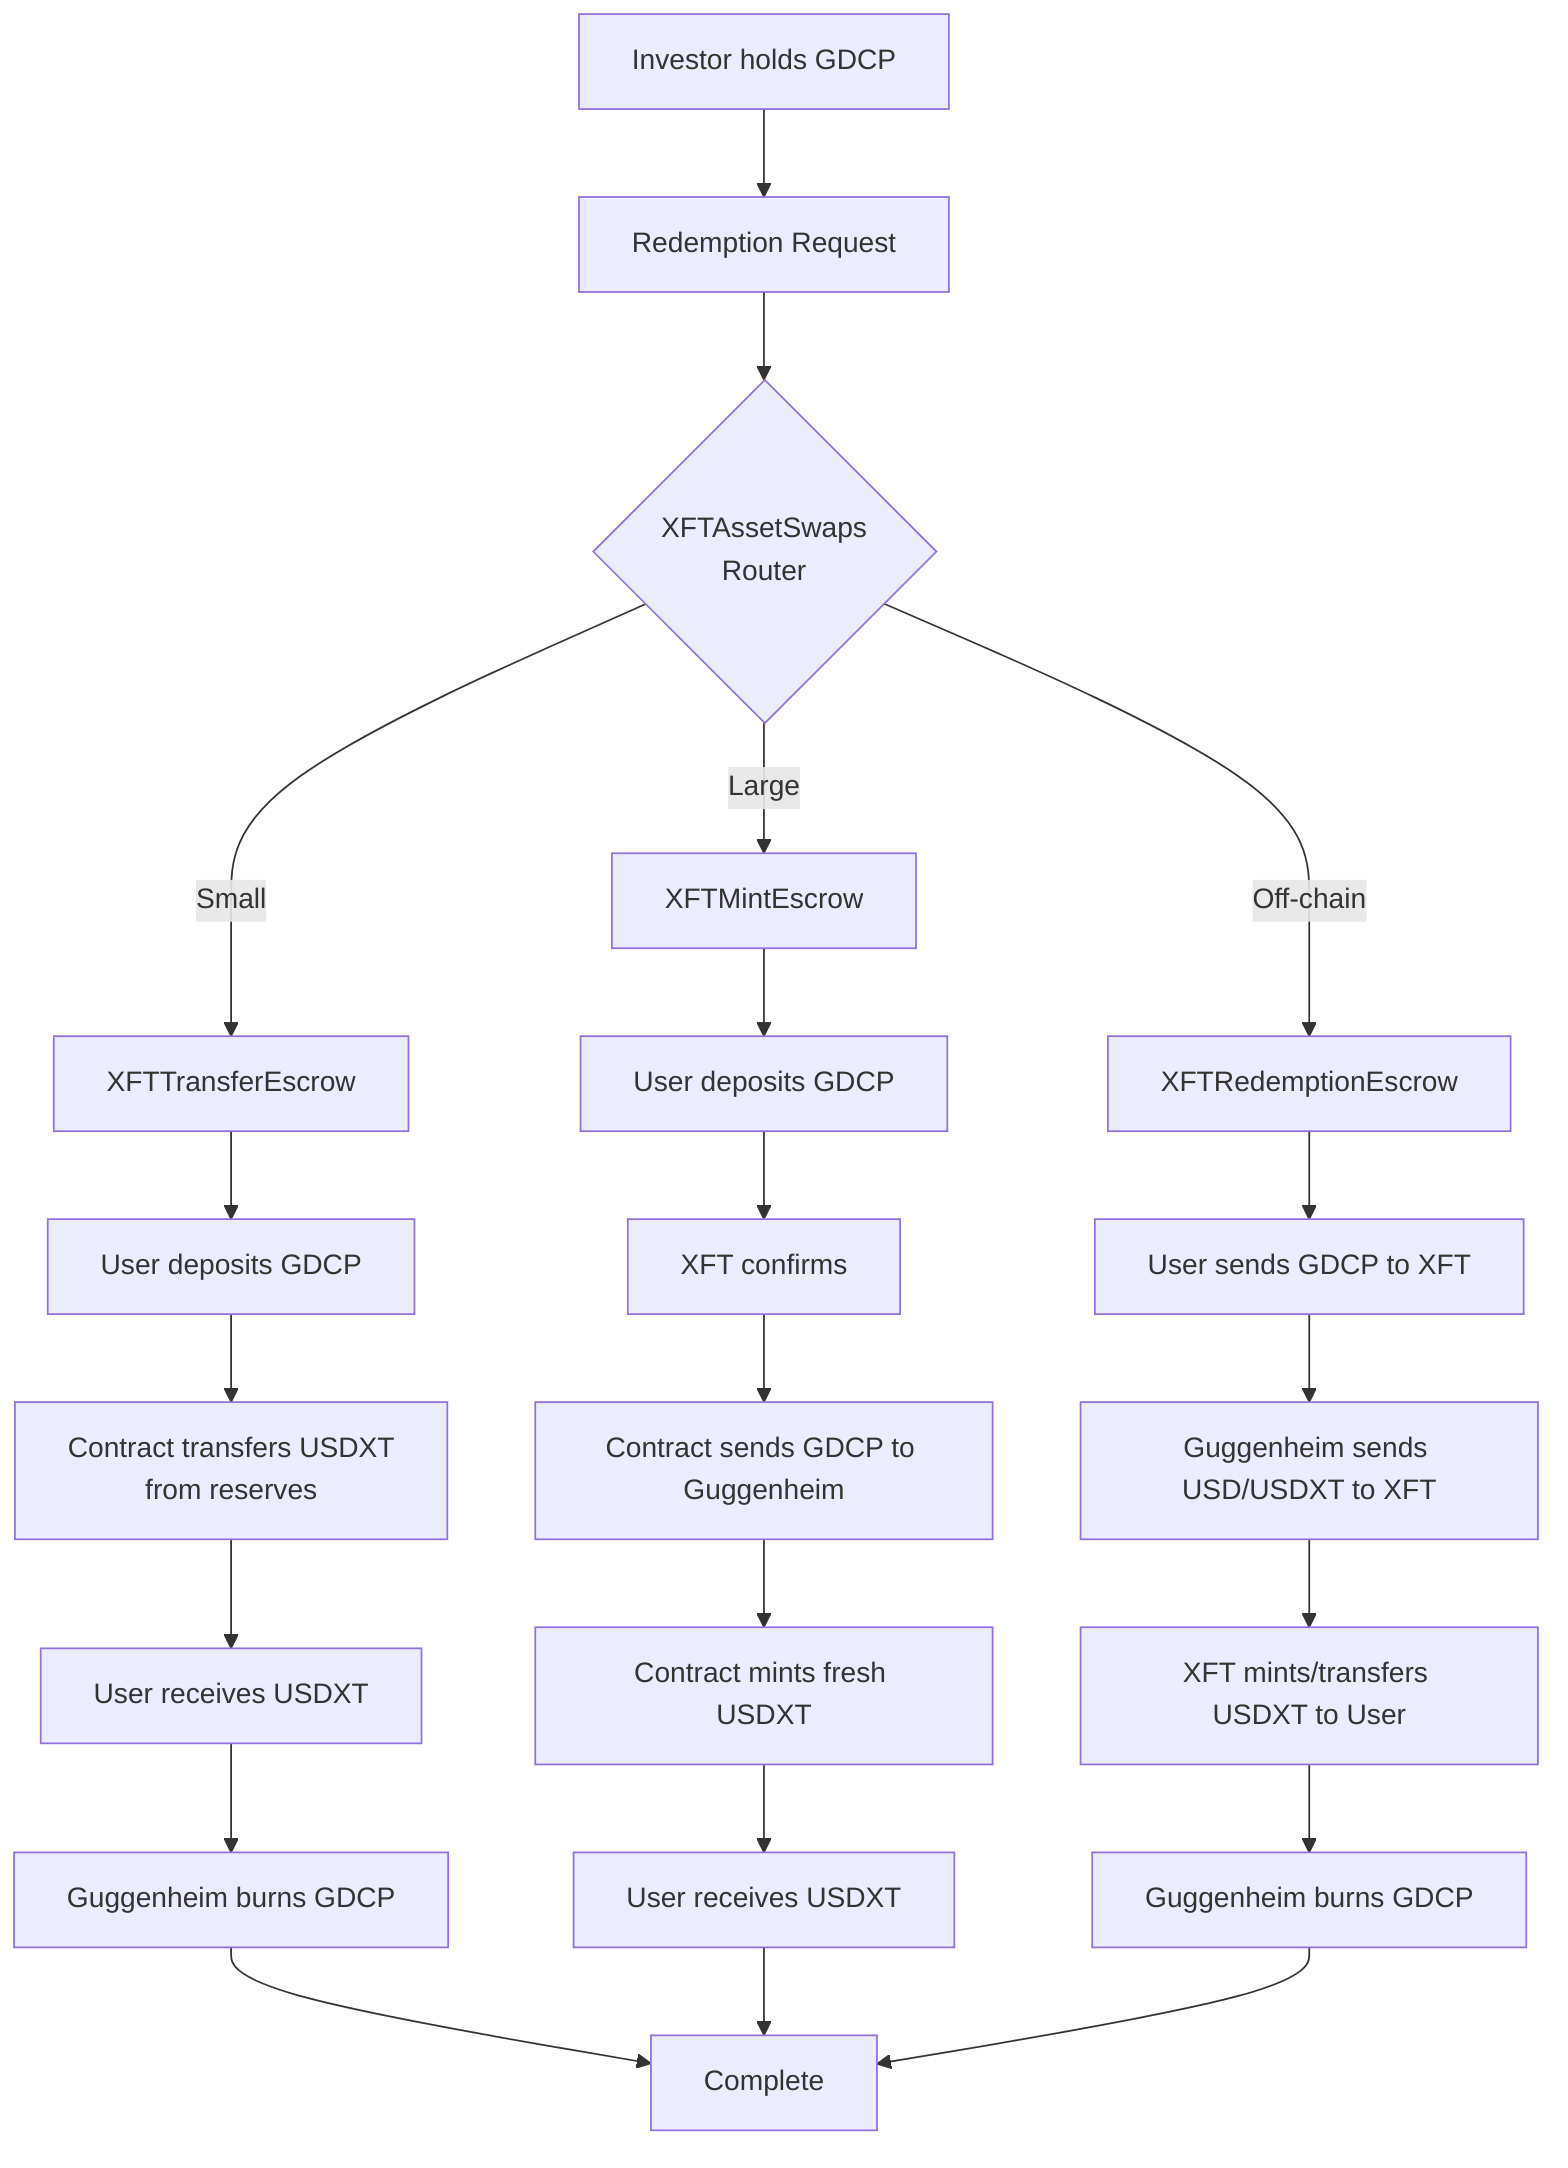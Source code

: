 flowchart TD
    User[Investor holds GDCP] --> Request[Redemption Request]
    Request --> Router{XFTAssetSwaps<br/>Router}
    
    Router -->|Small| Transfer[XFTTransferEscrow]
    Router -->|Large| Mint[XFTMintEscrow]
    Router -->|Off-chain| Redemption[XFTRedemptionEscrow]
    
    Transfer --> T1[User deposits GDCP]
    T1 --> T2[Contract transfers USDXT<br/>from reserves]
    T2 --> T3[User receives USDXT]
    T3 --> T4[Guggenheim burns GDCP]
    
    Mint --> M1[User deposits GDCP]
    M1 --> M2[XFT confirms]
    M2 --> M3[Contract sends GDCP to Guggenheim]
    M3 --> M4[Contract mints fresh USDXT]
    M4 --> M5[User receives USDXT]
    
    Redemption --> R1[User sends GDCP to XFT]
    R1 --> R2[Guggenheim sends USD/USDXT to XFT]
    R2 --> R3[XFT mints/transfers USDXT to User]
    R3 --> R4[Guggenheim burns GDCP]
    
    T4 --> Complete[Complete]
    M5 --> Complete
    R4 --> Complete